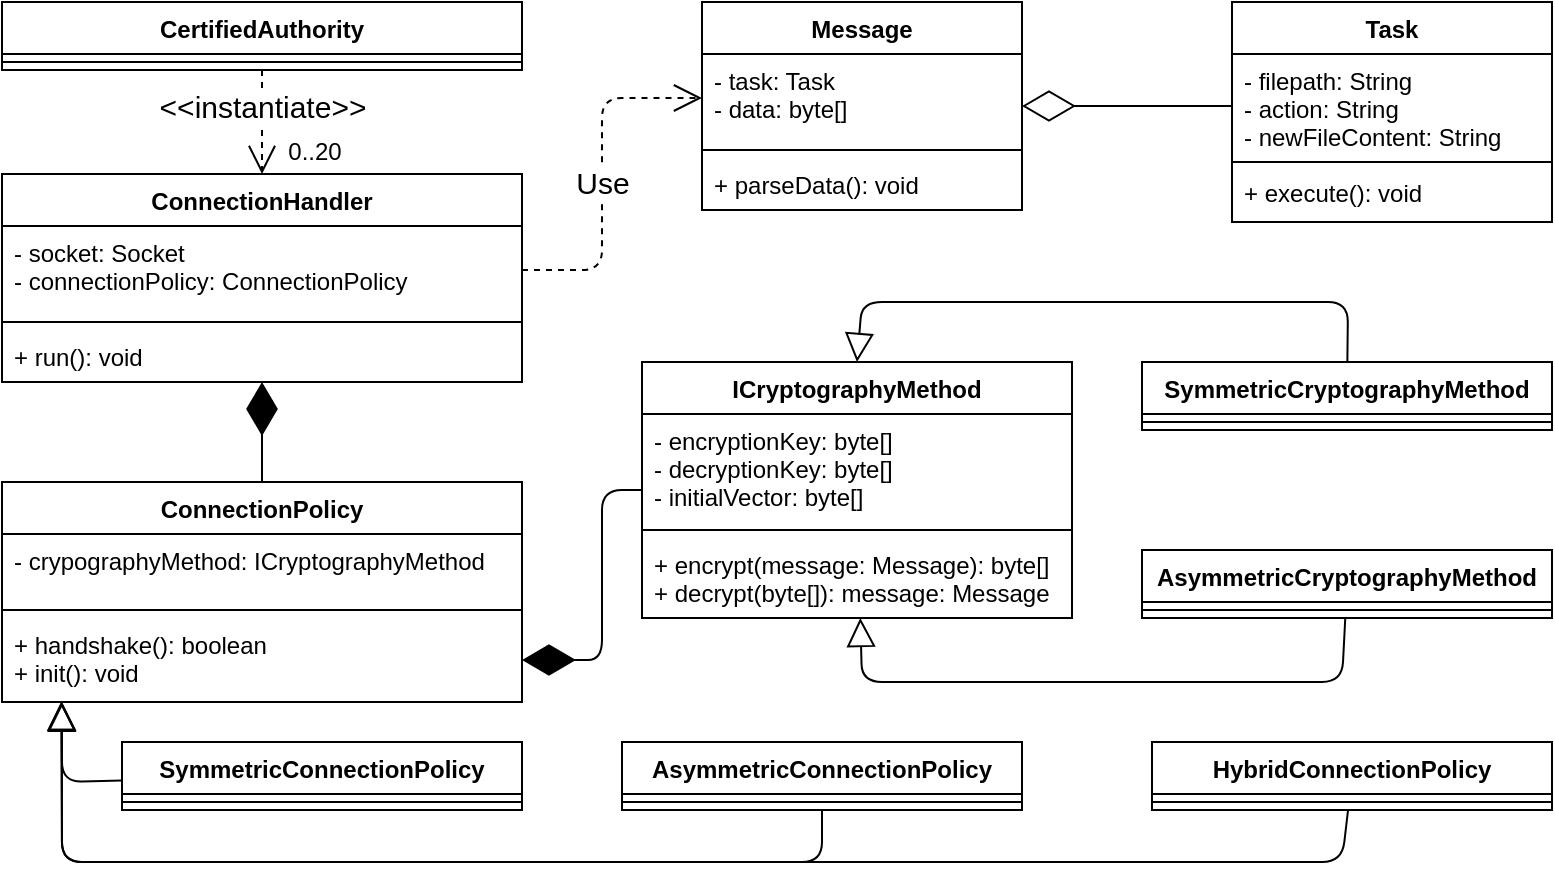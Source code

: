 <mxfile version="13.10.4" type="github">
  <diagram id="Gq7qCkKAvHV9cnfJ-7e4" name="Page-1">
    <mxGraphModel dx="1730" dy="928" grid="1" gridSize="10" guides="1" tooltips="1" connect="1" arrows="1" fold="1" page="1" pageScale="1" pageWidth="850" pageHeight="1100" math="0" shadow="0">
      <root>
        <mxCell id="0" />
        <mxCell id="1" parent="0" />
        <mxCell id="bkccexlq_GY75kYhkhC6-1" value="CertifiedAuthority" style="swimlane;fontStyle=1;align=center;verticalAlign=top;childLayout=stackLayout;horizontal=1;startSize=26;horizontalStack=0;resizeParent=1;resizeParentMax=0;resizeLast=0;collapsible=1;marginBottom=0;" parent="1" vertex="1">
          <mxGeometry x="40" y="30" width="260" height="34" as="geometry" />
        </mxCell>
        <mxCell id="bkccexlq_GY75kYhkhC6-3" value="" style="line;strokeWidth=1;fillColor=none;align=left;verticalAlign=middle;spacingTop=-1;spacingLeft=3;spacingRight=3;rotatable=0;labelPosition=right;points=[];portConstraint=eastwest;" parent="bkccexlq_GY75kYhkhC6-1" vertex="1">
          <mxGeometry y="26" width="260" height="8" as="geometry" />
        </mxCell>
        <mxCell id="bkccexlq_GY75kYhkhC6-5" value="ConnectionHandler" style="swimlane;fontStyle=1;align=center;verticalAlign=top;childLayout=stackLayout;horizontal=1;startSize=26;horizontalStack=0;resizeParent=1;resizeParentMax=0;resizeLast=0;collapsible=1;marginBottom=0;" parent="1" vertex="1">
          <mxGeometry x="40" y="116" width="260" height="104" as="geometry" />
        </mxCell>
        <mxCell id="bkccexlq_GY75kYhkhC6-6" value="- socket: Socket&#xa;- connectionPolicy: ConnectionPolicy&#xa;" style="text;strokeColor=none;fillColor=none;align=left;verticalAlign=top;spacingLeft=4;spacingRight=4;overflow=hidden;rotatable=0;points=[[0,0.5],[1,0.5]];portConstraint=eastwest;" parent="bkccexlq_GY75kYhkhC6-5" vertex="1">
          <mxGeometry y="26" width="260" height="44" as="geometry" />
        </mxCell>
        <mxCell id="bkccexlq_GY75kYhkhC6-7" value="" style="line;strokeWidth=1;fillColor=none;align=left;verticalAlign=middle;spacingTop=-1;spacingLeft=3;spacingRight=3;rotatable=0;labelPosition=right;points=[];portConstraint=eastwest;" parent="bkccexlq_GY75kYhkhC6-5" vertex="1">
          <mxGeometry y="70" width="260" height="8" as="geometry" />
        </mxCell>
        <mxCell id="bkccexlq_GY75kYhkhC6-8" value="+ run(): void" style="text;strokeColor=none;fillColor=none;align=left;verticalAlign=top;spacingLeft=4;spacingRight=4;overflow=hidden;rotatable=0;points=[[0,0.5],[1,0.5]];portConstraint=eastwest;" parent="bkccexlq_GY75kYhkhC6-5" vertex="1">
          <mxGeometry y="78" width="260" height="26" as="geometry" />
        </mxCell>
        <mxCell id="bkccexlq_GY75kYhkhC6-9" value="ConnectionPolicy" style="swimlane;fontStyle=1;align=center;verticalAlign=top;childLayout=stackLayout;horizontal=1;startSize=26;horizontalStack=0;resizeParent=1;resizeParentMax=0;resizeLast=0;collapsible=1;marginBottom=0;" parent="1" vertex="1">
          <mxGeometry x="40" y="270" width="260" height="110" as="geometry" />
        </mxCell>
        <mxCell id="bkccexlq_GY75kYhkhC6-10" value="- crypographyMethod: ICryptographyMethod" style="text;strokeColor=none;fillColor=none;align=left;verticalAlign=top;spacingLeft=4;spacingRight=4;overflow=hidden;rotatable=0;points=[[0,0.5],[1,0.5]];portConstraint=eastwest;" parent="bkccexlq_GY75kYhkhC6-9" vertex="1">
          <mxGeometry y="26" width="260" height="34" as="geometry" />
        </mxCell>
        <mxCell id="bkccexlq_GY75kYhkhC6-11" value="" style="line;strokeWidth=1;fillColor=none;align=left;verticalAlign=middle;spacingTop=-1;spacingLeft=3;spacingRight=3;rotatable=0;labelPosition=right;points=[];portConstraint=eastwest;" parent="bkccexlq_GY75kYhkhC6-9" vertex="1">
          <mxGeometry y="60" width="260" height="8" as="geometry" />
        </mxCell>
        <mxCell id="bkccexlq_GY75kYhkhC6-12" value="+ handshake(): boolean&#xa;+ init(): void&#xa;" style="text;strokeColor=none;fillColor=none;align=left;verticalAlign=top;spacingLeft=4;spacingRight=4;overflow=hidden;rotatable=0;points=[[0,0.5],[1,0.5]];portConstraint=eastwest;" parent="bkccexlq_GY75kYhkhC6-9" vertex="1">
          <mxGeometry y="68" width="260" height="42" as="geometry" />
        </mxCell>
        <mxCell id="bkccexlq_GY75kYhkhC6-13" value="AsymmetricConnectionPolicy" style="swimlane;fontStyle=1;align=center;verticalAlign=top;childLayout=stackLayout;horizontal=1;startSize=26;horizontalStack=0;resizeParent=1;resizeParentMax=0;resizeLast=0;collapsible=1;marginBottom=0;" parent="1" vertex="1">
          <mxGeometry x="350" y="400" width="200" height="34" as="geometry" />
        </mxCell>
        <mxCell id="bkccexlq_GY75kYhkhC6-15" value="" style="line;strokeWidth=1;fillColor=none;align=left;verticalAlign=middle;spacingTop=-1;spacingLeft=3;spacingRight=3;rotatable=0;labelPosition=right;points=[];portConstraint=eastwest;" parent="bkccexlq_GY75kYhkhC6-13" vertex="1">
          <mxGeometry y="26" width="200" height="8" as="geometry" />
        </mxCell>
        <mxCell id="bkccexlq_GY75kYhkhC6-17" value="SymmetricConnectionPolicy" style="swimlane;fontStyle=1;align=center;verticalAlign=top;childLayout=stackLayout;horizontal=1;startSize=26;horizontalStack=0;resizeParent=1;resizeParentMax=0;resizeLast=0;collapsible=1;marginBottom=0;" parent="1" vertex="1">
          <mxGeometry x="100" y="400" width="200" height="34" as="geometry" />
        </mxCell>
        <mxCell id="bkccexlq_GY75kYhkhC6-19" value="" style="line;strokeWidth=1;fillColor=none;align=left;verticalAlign=middle;spacingTop=-1;spacingLeft=3;spacingRight=3;rotatable=0;labelPosition=right;points=[];portConstraint=eastwest;" parent="bkccexlq_GY75kYhkhC6-17" vertex="1">
          <mxGeometry y="26" width="200" height="8" as="geometry" />
        </mxCell>
        <mxCell id="bkccexlq_GY75kYhkhC6-21" value="HybridConnectionPolicy" style="swimlane;fontStyle=1;align=center;verticalAlign=top;childLayout=stackLayout;horizontal=1;startSize=26;horizontalStack=0;resizeParent=1;resizeParentMax=0;resizeLast=0;collapsible=1;marginBottom=0;" parent="1" vertex="1">
          <mxGeometry x="615" y="400" width="200" height="34" as="geometry">
            <mxRectangle x="450" y="480" width="170" height="26" as="alternateBounds" />
          </mxGeometry>
        </mxCell>
        <mxCell id="bkccexlq_GY75kYhkhC6-23" value="" style="line;strokeWidth=1;fillColor=none;align=left;verticalAlign=middle;spacingTop=-1;spacingLeft=3;spacingRight=3;rotatable=0;labelPosition=right;points=[];portConstraint=eastwest;" parent="bkccexlq_GY75kYhkhC6-21" vertex="1">
          <mxGeometry y="26" width="200" height="8" as="geometry" />
        </mxCell>
        <mxCell id="bkccexlq_GY75kYhkhC6-35" value="Message" style="swimlane;fontStyle=1;align=center;verticalAlign=top;childLayout=stackLayout;horizontal=1;startSize=26;horizontalStack=0;resizeParent=1;resizeParentMax=0;resizeLast=0;collapsible=1;marginBottom=0;" parent="1" vertex="1">
          <mxGeometry x="390" y="30" width="160" height="104" as="geometry" />
        </mxCell>
        <mxCell id="bkccexlq_GY75kYhkhC6-36" value="- task: Task&#xa;- data: byte[]" style="text;strokeColor=none;fillColor=none;align=left;verticalAlign=top;spacingLeft=4;spacingRight=4;overflow=hidden;rotatable=0;points=[[0,0.5],[1,0.5]];portConstraint=eastwest;" parent="bkccexlq_GY75kYhkhC6-35" vertex="1">
          <mxGeometry y="26" width="160" height="44" as="geometry" />
        </mxCell>
        <mxCell id="bkccexlq_GY75kYhkhC6-37" value="" style="line;strokeWidth=1;fillColor=none;align=left;verticalAlign=middle;spacingTop=-1;spacingLeft=3;spacingRight=3;rotatable=0;labelPosition=right;points=[];portConstraint=eastwest;" parent="bkccexlq_GY75kYhkhC6-35" vertex="1">
          <mxGeometry y="70" width="160" height="8" as="geometry" />
        </mxCell>
        <mxCell id="bkccexlq_GY75kYhkhC6-38" value="+ parseData(): void" style="text;strokeColor=none;fillColor=none;align=left;verticalAlign=top;spacingLeft=4;spacingRight=4;overflow=hidden;rotatable=0;points=[[0,0.5],[1,0.5]];portConstraint=eastwest;" parent="bkccexlq_GY75kYhkhC6-35" vertex="1">
          <mxGeometry y="78" width="160" height="26" as="geometry" />
        </mxCell>
        <object label="Task" placeholders="1" id="bkccexlq_GY75kYhkhC6-43">
          <mxCell style="swimlane;fontStyle=1;align=center;verticalAlign=top;childLayout=stackLayout;horizontal=1;startSize=26;horizontalStack=0;resizeParent=1;resizeParentMax=0;resizeLast=0;collapsible=1;marginBottom=0;" parent="1" vertex="1">
            <mxGeometry x="655" y="30" width="160" height="110" as="geometry">
              <mxRectangle x="320" y="270" width="60" height="26" as="alternateBounds" />
            </mxGeometry>
          </mxCell>
        </object>
        <mxCell id="bkccexlq_GY75kYhkhC6-44" value="- filepath: String&#xa;- action: String&#xa;- newFileContent: String" style="text;strokeColor=none;fillColor=none;align=left;verticalAlign=top;spacingLeft=4;spacingRight=4;overflow=hidden;rotatable=0;points=[[0,0.5],[1,0.5]];portConstraint=eastwest;" parent="bkccexlq_GY75kYhkhC6-43" vertex="1">
          <mxGeometry y="26" width="160" height="54" as="geometry" />
        </mxCell>
        <mxCell id="Hnke83cT4_OZkZOm1KX5-7" value="+ execute(): void" style="text;align=left;verticalAlign=middle;spacingLeft=4;spacingRight=4;overflow=hidden;rotatable=0;points=[[0,0.5],[1,0.5]];portConstraint=eastwest;labelBackgroundColor=none;strokeColor=#000000;" vertex="1" parent="bkccexlq_GY75kYhkhC6-43">
          <mxGeometry y="80" width="160" height="30" as="geometry" />
        </mxCell>
        <mxCell id="bkccexlq_GY75kYhkhC6-59" value="&amp;lt;&amp;lt;instantiate&amp;gt;&amp;gt;" style="edgeStyle=none;html=1;endArrow=open;endSize=12;dashed=1;verticalAlign=bottom;fontSize=15;exitX=0.5;exitY=1;exitDx=0;exitDy=0;entryX=0.5;entryY=0;entryDx=0;entryDy=0;" parent="1" source="bkccexlq_GY75kYhkhC6-1" target="bkccexlq_GY75kYhkhC6-5" edge="1">
          <mxGeometry x="0.13" width="160" relative="1" as="geometry">
            <mxPoint x="110" y="80" as="sourcePoint" />
            <mxPoint x="120" y="110" as="targetPoint" />
            <mxPoint as="offset" />
            <Array as="points" />
          </mxGeometry>
        </mxCell>
        <mxCell id="bkccexlq_GY75kYhkhC6-73" value="0..20" style="edgeLabel;html=1;align=center;verticalAlign=middle;resizable=0;points=[];fontSize=12;" parent="bkccexlq_GY75kYhkhC6-59" vertex="1" connectable="0">
          <mxGeometry x="0.67" y="3" relative="1" as="geometry">
            <mxPoint x="22.42" y="-2.81" as="offset" />
          </mxGeometry>
        </mxCell>
        <mxCell id="bkccexlq_GY75kYhkhC6-63" value="" style="edgeStyle=none;html=1;endSize=12;endArrow=block;endFill=0;strokeWidth=1;fontSize=15;entryX=0.115;entryY=1.008;entryDx=0;entryDy=0;entryPerimeter=0;" parent="1" source="bkccexlq_GY75kYhkhC6-17" target="bkccexlq_GY75kYhkhC6-12" edge="1">
          <mxGeometry width="160" relative="1" as="geometry">
            <mxPoint x="118" y="482" as="sourcePoint" />
            <mxPoint x="70" y="381" as="targetPoint" />
            <Array as="points">
              <mxPoint x="70" y="420" />
            </Array>
          </mxGeometry>
        </mxCell>
        <mxCell id="bkccexlq_GY75kYhkhC6-64" value="" style="edgeStyle=none;html=1;endSize=12;endArrow=block;endFill=0;strokeWidth=1;fontSize=15;entryX=0.114;entryY=0.995;entryDx=0;entryDy=0;entryPerimeter=0;" parent="1" source="bkccexlq_GY75kYhkhC6-13" target="bkccexlq_GY75kYhkhC6-12" edge="1">
          <mxGeometry width="160" relative="1" as="geometry">
            <mxPoint x="644" y="450" as="sourcePoint" />
            <mxPoint x="70" y="382" as="targetPoint" />
            <Array as="points">
              <mxPoint x="450" y="460" />
              <mxPoint x="70" y="460" />
            </Array>
          </mxGeometry>
        </mxCell>
        <mxCell id="bkccexlq_GY75kYhkhC6-65" value="" style="edgeStyle=none;html=1;endSize=12;endArrow=block;endFill=0;strokeWidth=1;fontSize=15;entryX=0.115;entryY=0.995;entryDx=0;entryDy=0;entryPerimeter=0;" parent="1" source="bkccexlq_GY75kYhkhC6-21" target="bkccexlq_GY75kYhkhC6-12" edge="1">
          <mxGeometry width="160" relative="1" as="geometry">
            <mxPoint x="770" y="294" as="sourcePoint" />
            <mxPoint x="70" y="382" as="targetPoint" />
            <Array as="points">
              <mxPoint x="710" y="460" />
              <mxPoint x="70" y="460" />
            </Array>
          </mxGeometry>
        </mxCell>
        <mxCell id="bkccexlq_GY75kYhkhC6-71" value="" style="html=1;endArrow=diamondThin;endFill=0;edgeStyle=elbowEdgeStyle;elbow=vertical;endSize=24;strokeWidth=1;fontSize=15;" parent="1" source="bkccexlq_GY75kYhkhC6-43" target="bkccexlq_GY75kYhkhC6-35" edge="1">
          <mxGeometry width="160" relative="1" as="geometry">
            <mxPoint x="330" y="240" as="sourcePoint" />
            <mxPoint x="490" y="240" as="targetPoint" />
          </mxGeometry>
        </mxCell>
        <mxCell id="bkccexlq_GY75kYhkhC6-72" value="Use" style="endArrow=open;endSize=12;dashed=1;html=1;strokeWidth=1;fontSize=15;exitX=1;exitY=0.5;exitDx=0;exitDy=0;entryX=0;entryY=0.5;entryDx=0;entryDy=0;" parent="1" source="bkccexlq_GY75kYhkhC6-6" target="bkccexlq_GY75kYhkhC6-36" edge="1">
          <mxGeometry x="-0.045" width="160" relative="1" as="geometry">
            <mxPoint x="300" y="80" as="sourcePoint" />
            <mxPoint x="460" y="80" as="targetPoint" />
            <Array as="points">
              <mxPoint x="340" y="164" />
              <mxPoint x="340" y="78" />
            </Array>
            <mxPoint as="offset" />
          </mxGeometry>
        </mxCell>
        <mxCell id="Hnke83cT4_OZkZOm1KX5-8" value="ICryptographyMethod" style="swimlane;fontStyle=1;align=center;verticalAlign=top;childLayout=stackLayout;horizontal=1;startSize=26;horizontalStack=0;resizeParent=1;resizeParentMax=0;resizeLast=0;collapsible=1;marginBottom=0;labelBackgroundColor=none;strokeColor=#000000;html=0;" vertex="1" parent="1">
          <mxGeometry x="360" y="210" width="215" height="128" as="geometry" />
        </mxCell>
        <mxCell id="Hnke83cT4_OZkZOm1KX5-9" value="- encryptionKey: byte[]&#xa;- decryptionKey: byte[]&#xa;- initialVector: byte[]" style="text;strokeColor=none;fillColor=none;align=left;verticalAlign=top;spacingLeft=4;spacingRight=4;overflow=hidden;rotatable=0;points=[[0,0.5],[1,0.5]];portConstraint=eastwest;" vertex="1" parent="Hnke83cT4_OZkZOm1KX5-8">
          <mxGeometry y="26" width="215" height="54" as="geometry" />
        </mxCell>
        <mxCell id="Hnke83cT4_OZkZOm1KX5-10" value="" style="line;strokeWidth=1;fillColor=none;align=left;verticalAlign=middle;spacingTop=-1;spacingLeft=3;spacingRight=3;rotatable=0;labelPosition=right;points=[];portConstraint=eastwest;" vertex="1" parent="Hnke83cT4_OZkZOm1KX5-8">
          <mxGeometry y="80" width="215" height="8" as="geometry" />
        </mxCell>
        <mxCell id="Hnke83cT4_OZkZOm1KX5-11" value="+ encrypt(message: Message): byte[]&#xa;+ decrypt(byte[]): message: Message" style="text;strokeColor=none;fillColor=none;align=left;verticalAlign=top;spacingLeft=4;spacingRight=4;overflow=hidden;rotatable=0;points=[[0,0.5],[1,0.5]];portConstraint=eastwest;" vertex="1" parent="Hnke83cT4_OZkZOm1KX5-8">
          <mxGeometry y="88" width="215" height="40" as="geometry" />
        </mxCell>
        <mxCell id="Hnke83cT4_OZkZOm1KX5-12" value="AsymmetricCryptographyMethod" style="swimlane;fontStyle=1;align=center;verticalAlign=top;childLayout=stackLayout;horizontal=1;startSize=26;horizontalStack=0;resizeParent=1;resizeParentMax=0;resizeLast=0;collapsible=1;marginBottom=0;labelBackgroundColor=none;strokeColor=#000000;html=0;" vertex="1" parent="1">
          <mxGeometry x="610" y="304" width="205" height="34" as="geometry" />
        </mxCell>
        <mxCell id="Hnke83cT4_OZkZOm1KX5-14" value="" style="line;strokeWidth=1;fillColor=none;align=left;verticalAlign=middle;spacingTop=-1;spacingLeft=3;spacingRight=3;rotatable=0;labelPosition=right;points=[];portConstraint=eastwest;" vertex="1" parent="Hnke83cT4_OZkZOm1KX5-12">
          <mxGeometry y="26" width="205" height="8" as="geometry" />
        </mxCell>
        <mxCell id="Hnke83cT4_OZkZOm1KX5-16" value="SymmetricCryptographyMethod" style="swimlane;fontStyle=1;align=center;verticalAlign=top;childLayout=stackLayout;horizontal=1;startSize=26;horizontalStack=0;resizeParent=1;resizeParentMax=0;resizeLast=0;collapsible=1;marginBottom=0;labelBackgroundColor=none;strokeColor=#000000;html=0;" vertex="1" parent="1">
          <mxGeometry x="610" y="210" width="205" height="34" as="geometry" />
        </mxCell>
        <mxCell id="Hnke83cT4_OZkZOm1KX5-17" value="" style="line;strokeWidth=1;fillColor=none;align=left;verticalAlign=middle;spacingTop=-1;spacingLeft=3;spacingRight=3;rotatable=0;labelPosition=right;points=[];portConstraint=eastwest;" vertex="1" parent="Hnke83cT4_OZkZOm1KX5-16">
          <mxGeometry y="26" width="205" height="8" as="geometry" />
        </mxCell>
        <mxCell id="Hnke83cT4_OZkZOm1KX5-18" value="" style="edgeStyle=none;html=1;endSize=12;endArrow=block;endFill=0;entryX=0.5;entryY=0;entryDx=0;entryDy=0;" edge="1" parent="1" source="Hnke83cT4_OZkZOm1KX5-16" target="Hnke83cT4_OZkZOm1KX5-8">
          <mxGeometry width="160" relative="1" as="geometry">
            <mxPoint x="495" y="190" as="sourcePoint" />
            <mxPoint x="655" y="190" as="targetPoint" />
            <Array as="points">
              <mxPoint x="713" y="180" />
              <mxPoint x="470" y="180" />
            </Array>
          </mxGeometry>
        </mxCell>
        <mxCell id="Hnke83cT4_OZkZOm1KX5-19" value="" style="edgeStyle=none;html=1;endSize=12;endArrow=block;endFill=0;" edge="1" parent="1" source="Hnke83cT4_OZkZOm1KX5-12" target="Hnke83cT4_OZkZOm1KX5-8">
          <mxGeometry width="160" relative="1" as="geometry">
            <mxPoint x="698" y="370" as="sourcePoint" />
            <mxPoint x="380" y="320" as="targetPoint" />
            <Array as="points">
              <mxPoint x="710" y="370" />
              <mxPoint x="470" y="370" />
            </Array>
          </mxGeometry>
        </mxCell>
        <mxCell id="Hnke83cT4_OZkZOm1KX5-20" value="" style="endArrow=diamondThin;endFill=1;endSize=24;html=1;entryX=1;entryY=0.5;entryDx=0;entryDy=0;" edge="1" parent="1" source="Hnke83cT4_OZkZOm1KX5-8" target="bkccexlq_GY75kYhkhC6-12">
          <mxGeometry width="160" relative="1" as="geometry">
            <mxPoint x="340" y="240" as="sourcePoint" />
            <mxPoint x="450" y="250" as="targetPoint" />
            <Array as="points">
              <mxPoint x="340" y="274" />
              <mxPoint x="340" y="359" />
            </Array>
          </mxGeometry>
        </mxCell>
        <mxCell id="Hnke83cT4_OZkZOm1KX5-22" value="" style="endArrow=diamondThin;endFill=1;endSize=24;html=1;" edge="1" parent="1" source="bkccexlq_GY75kYhkhC6-9" target="bkccexlq_GY75kYhkhC6-5">
          <mxGeometry width="160" relative="1" as="geometry">
            <mxPoint x="170" y="240" as="sourcePoint" />
            <mxPoint x="330" y="240" as="targetPoint" />
          </mxGeometry>
        </mxCell>
      </root>
    </mxGraphModel>
  </diagram>
</mxfile>
